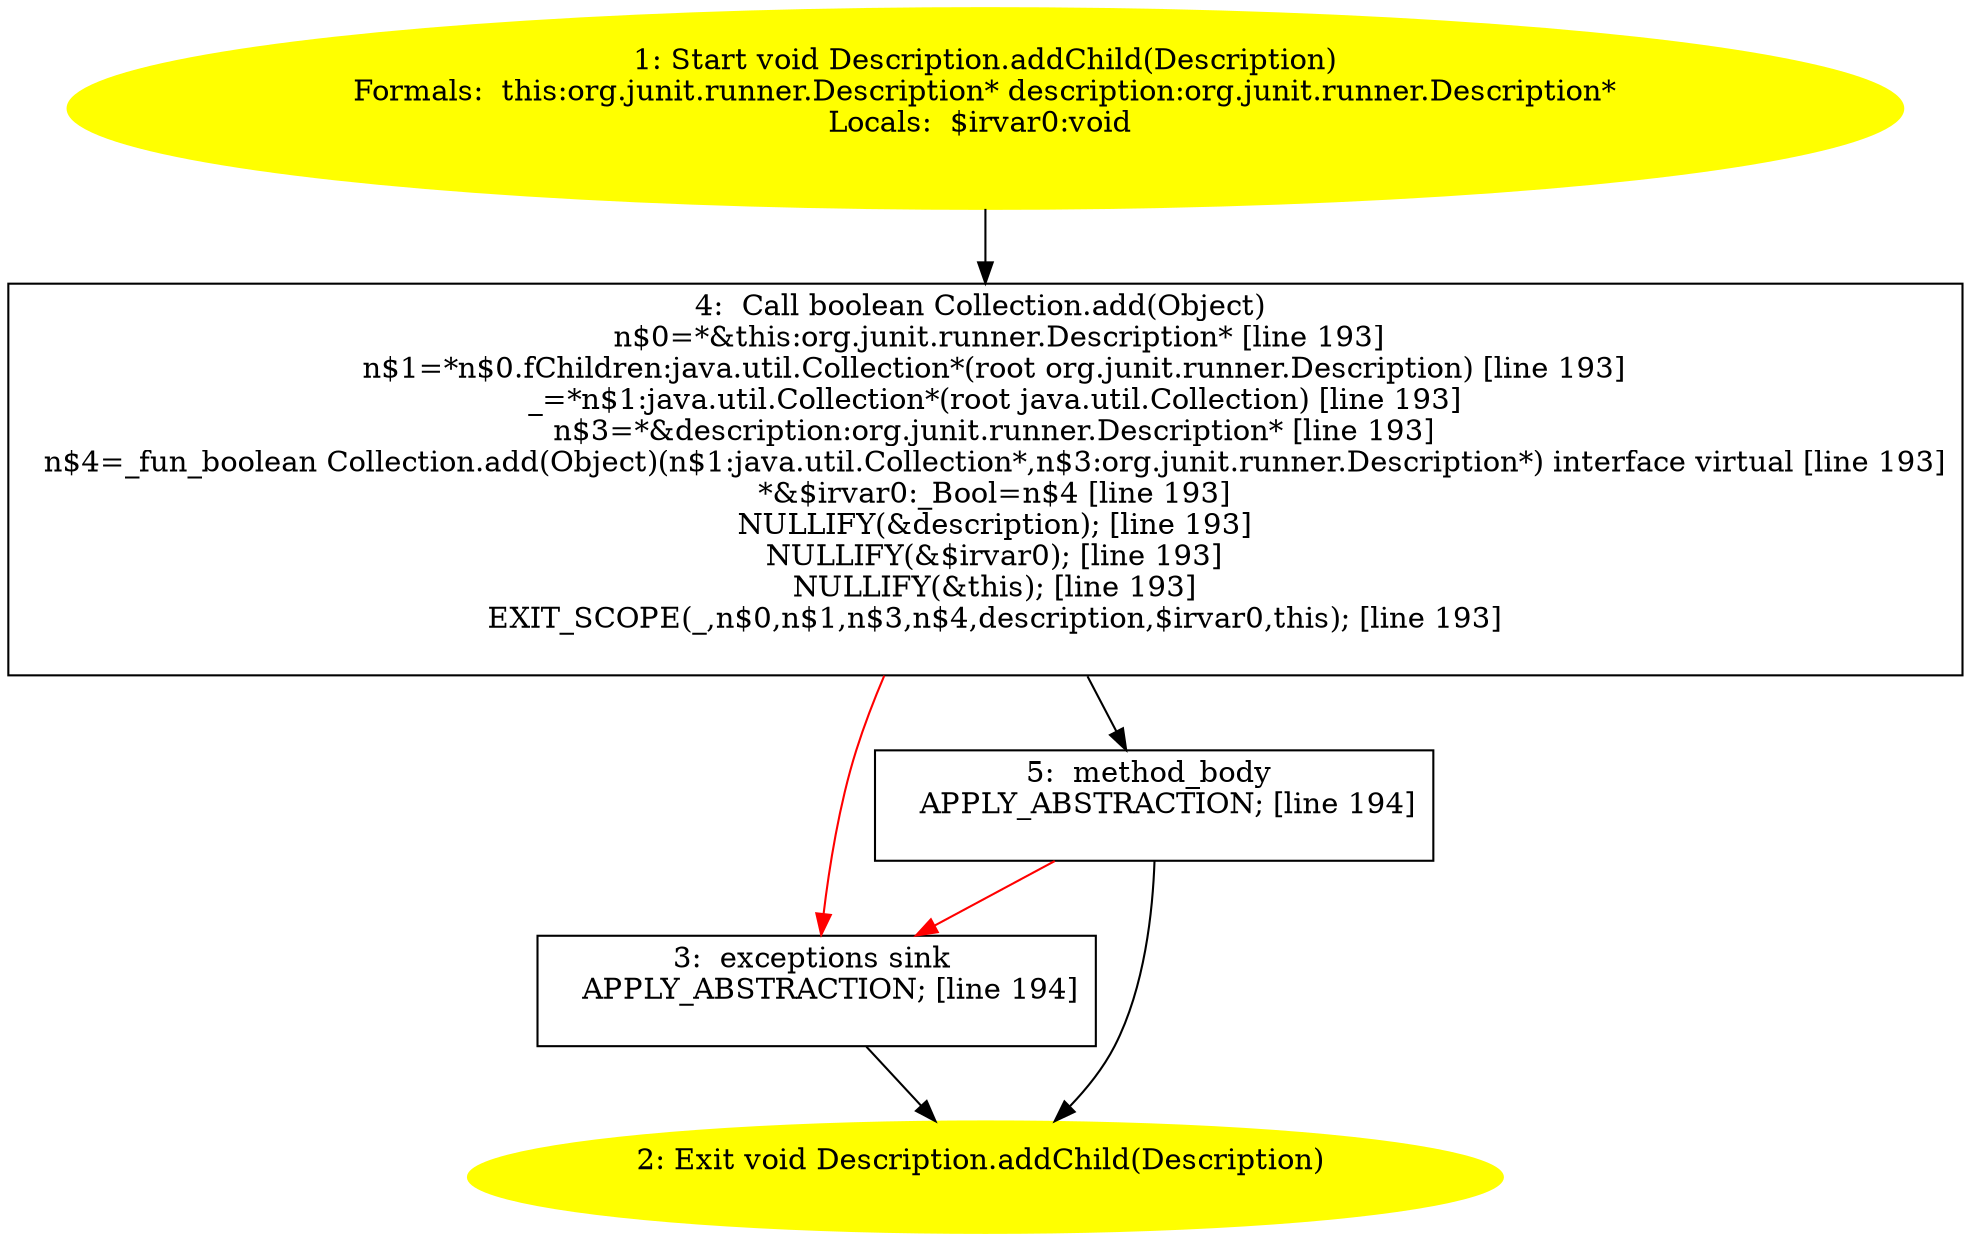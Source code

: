 /* @generated */
digraph cfg {
"org.junit.runner.Description.addChild(org.junit.runner.Description):void.75463b615a1d574a86a4070127a30853_1" [label="1: Start void Description.addChild(Description)\nFormals:  this:org.junit.runner.Description* description:org.junit.runner.Description*\nLocals:  $irvar0:void \n  " color=yellow style=filled]
	

	 "org.junit.runner.Description.addChild(org.junit.runner.Description):void.75463b615a1d574a86a4070127a30853_1" -> "org.junit.runner.Description.addChild(org.junit.runner.Description):void.75463b615a1d574a86a4070127a30853_4" ;
"org.junit.runner.Description.addChild(org.junit.runner.Description):void.75463b615a1d574a86a4070127a30853_2" [label="2: Exit void Description.addChild(Description) \n  " color=yellow style=filled]
	

"org.junit.runner.Description.addChild(org.junit.runner.Description):void.75463b615a1d574a86a4070127a30853_3" [label="3:  exceptions sink \n   APPLY_ABSTRACTION; [line 194]\n " shape="box"]
	

	 "org.junit.runner.Description.addChild(org.junit.runner.Description):void.75463b615a1d574a86a4070127a30853_3" -> "org.junit.runner.Description.addChild(org.junit.runner.Description):void.75463b615a1d574a86a4070127a30853_2" ;
"org.junit.runner.Description.addChild(org.junit.runner.Description):void.75463b615a1d574a86a4070127a30853_4" [label="4:  Call boolean Collection.add(Object) \n   n$0=*&this:org.junit.runner.Description* [line 193]\n  n$1=*n$0.fChildren:java.util.Collection*(root org.junit.runner.Description) [line 193]\n  _=*n$1:java.util.Collection*(root java.util.Collection) [line 193]\n  n$3=*&description:org.junit.runner.Description* [line 193]\n  n$4=_fun_boolean Collection.add(Object)(n$1:java.util.Collection*,n$3:org.junit.runner.Description*) interface virtual [line 193]\n  *&$irvar0:_Bool=n$4 [line 193]\n  NULLIFY(&description); [line 193]\n  NULLIFY(&$irvar0); [line 193]\n  NULLIFY(&this); [line 193]\n  EXIT_SCOPE(_,n$0,n$1,n$3,n$4,description,$irvar0,this); [line 193]\n " shape="box"]
	

	 "org.junit.runner.Description.addChild(org.junit.runner.Description):void.75463b615a1d574a86a4070127a30853_4" -> "org.junit.runner.Description.addChild(org.junit.runner.Description):void.75463b615a1d574a86a4070127a30853_5" ;
	 "org.junit.runner.Description.addChild(org.junit.runner.Description):void.75463b615a1d574a86a4070127a30853_4" -> "org.junit.runner.Description.addChild(org.junit.runner.Description):void.75463b615a1d574a86a4070127a30853_3" [color="red" ];
"org.junit.runner.Description.addChild(org.junit.runner.Description):void.75463b615a1d574a86a4070127a30853_5" [label="5:  method_body \n   APPLY_ABSTRACTION; [line 194]\n " shape="box"]
	

	 "org.junit.runner.Description.addChild(org.junit.runner.Description):void.75463b615a1d574a86a4070127a30853_5" -> "org.junit.runner.Description.addChild(org.junit.runner.Description):void.75463b615a1d574a86a4070127a30853_2" ;
	 "org.junit.runner.Description.addChild(org.junit.runner.Description):void.75463b615a1d574a86a4070127a30853_5" -> "org.junit.runner.Description.addChild(org.junit.runner.Description):void.75463b615a1d574a86a4070127a30853_3" [color="red" ];
}
